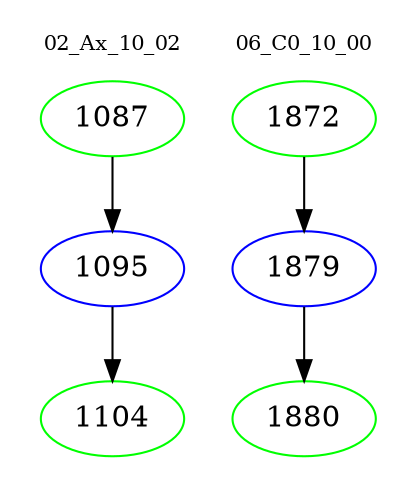 digraph{
subgraph cluster_0 {
color = white
label = "02_Ax_10_02";
fontsize=10;
T0_1087 [label="1087", color="green"]
T0_1087 -> T0_1095 [color="black"]
T0_1095 [label="1095", color="blue"]
T0_1095 -> T0_1104 [color="black"]
T0_1104 [label="1104", color="green"]
}
subgraph cluster_1 {
color = white
label = "06_C0_10_00";
fontsize=10;
T1_1872 [label="1872", color="green"]
T1_1872 -> T1_1879 [color="black"]
T1_1879 [label="1879", color="blue"]
T1_1879 -> T1_1880 [color="black"]
T1_1880 [label="1880", color="green"]
}
}

